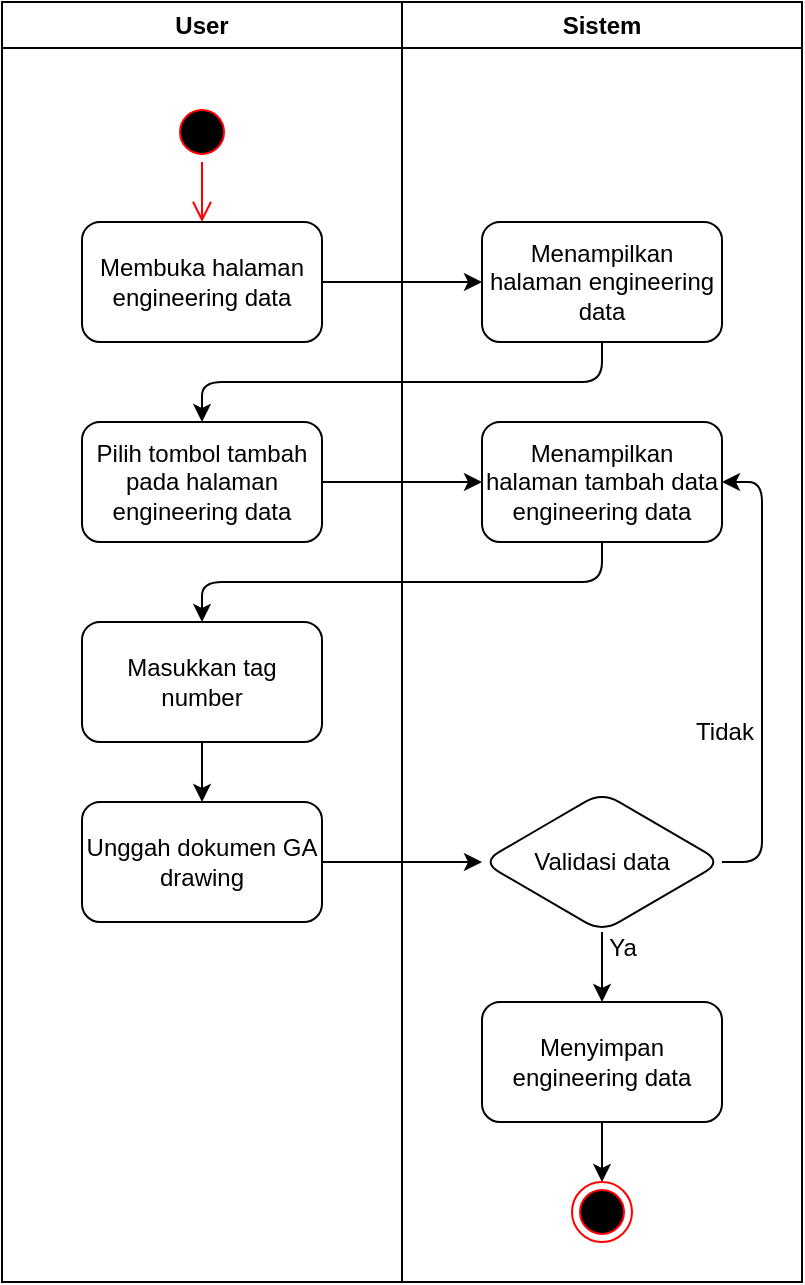 <mxfile>
    <diagram id="FZ-hHjJhba5RJSVoAlaR" name="Page-1">
        <mxGraphModel dx="1787" dy="740" grid="1" gridSize="10" guides="1" tooltips="1" connect="1" arrows="1" fold="1" page="1" pageScale="1" pageWidth="850" pageHeight="1100" math="0" shadow="0">
            <root>
                <mxCell id="0"/>
                <mxCell id="1" parent="0"/>
                <mxCell id="2" value="User" style="swimlane;whiteSpace=wrap;html=1;" parent="1" vertex="1">
                    <mxGeometry x="80" y="80" width="200" height="640" as="geometry"/>
                </mxCell>
                <mxCell id="4" value="" style="ellipse;html=1;shape=startState;fillColor=#000000;strokeColor=#ff0000;" parent="2" vertex="1">
                    <mxGeometry x="85" y="50" width="30" height="30" as="geometry"/>
                </mxCell>
                <mxCell id="5" value="" style="edgeStyle=orthogonalEdgeStyle;html=1;verticalAlign=bottom;endArrow=open;endSize=8;strokeColor=#ff0000;entryX=0.5;entryY=0;entryDx=0;entryDy=0;" parent="2" source="4" target="6" edge="1">
                    <mxGeometry relative="1" as="geometry">
                        <mxPoint x="100" y="140" as="targetPoint"/>
                    </mxGeometry>
                </mxCell>
                <mxCell id="10" value="" style="edgeStyle=none;html=1;" parent="2" source="6" target="9" edge="1">
                    <mxGeometry relative="1" as="geometry"/>
                </mxCell>
                <mxCell id="6" value="Membuka halaman engineering data" style="rounded=1;whiteSpace=wrap;html=1;" parent="2" vertex="1">
                    <mxGeometry x="40" y="110" width="120" height="60" as="geometry"/>
                </mxCell>
                <mxCell id="7" value="Pilih tombol tambah pada halaman engineering data" style="rounded=1;whiteSpace=wrap;html=1;" parent="2" vertex="1">
                    <mxGeometry x="40" y="210" width="120" height="60" as="geometry"/>
                </mxCell>
                <mxCell id="11" style="edgeStyle=none;html=1;exitX=0.5;exitY=1;exitDx=0;exitDy=0;entryX=0.5;entryY=0;entryDx=0;entryDy=0;" parent="2" source="9" target="7" edge="1">
                    <mxGeometry relative="1" as="geometry">
                        <Array as="points">
                            <mxPoint x="300" y="190"/>
                            <mxPoint x="100" y="190"/>
                        </Array>
                    </mxGeometry>
                </mxCell>
                <mxCell id="9" value="Menampilkan halaman engineering data" style="rounded=1;whiteSpace=wrap;html=1;" parent="2" vertex="1">
                    <mxGeometry x="240" y="110" width="120" height="60" as="geometry"/>
                </mxCell>
                <mxCell id="14" value="Masukkan tag number" style="rounded=1;whiteSpace=wrap;html=1;" parent="2" vertex="1">
                    <mxGeometry x="40" y="310" width="120" height="60" as="geometry"/>
                </mxCell>
                <mxCell id="16" value="Unggah dokumen GA drawing" style="rounded=1;whiteSpace=wrap;html=1;" parent="2" vertex="1">
                    <mxGeometry x="40" y="400" width="120" height="60" as="geometry"/>
                </mxCell>
                <mxCell id="17" value="" style="edgeStyle=none;html=1;" parent="2" source="14" target="16" edge="1">
                    <mxGeometry relative="1" as="geometry"/>
                </mxCell>
                <mxCell id="3" value="Sistem" style="swimlane;whiteSpace=wrap;html=1;" parent="1" vertex="1">
                    <mxGeometry x="280" y="80" width="200" height="640" as="geometry"/>
                </mxCell>
                <mxCell id="12" value="Menampilkan halaman tambah data engineering data" style="rounded=1;whiteSpace=wrap;html=1;" parent="3" vertex="1">
                    <mxGeometry x="40" y="210" width="120" height="60" as="geometry"/>
                </mxCell>
                <mxCell id="20" style="edgeStyle=none;html=1;exitX=1;exitY=0.5;exitDx=0;exitDy=0;entryX=1;entryY=0.5;entryDx=0;entryDy=0;" parent="3" source="18" target="12" edge="1">
                    <mxGeometry relative="1" as="geometry">
                        <Array as="points">
                            <mxPoint x="180" y="430"/>
                            <mxPoint x="180" y="240"/>
                        </Array>
                    </mxGeometry>
                </mxCell>
                <mxCell id="23" value="" style="edgeStyle=none;html=1;" parent="3" source="18" target="22" edge="1">
                    <mxGeometry relative="1" as="geometry"/>
                </mxCell>
                <mxCell id="18" value="Validasi data" style="rhombus;whiteSpace=wrap;html=1;rounded=1;" parent="3" vertex="1">
                    <mxGeometry x="40" y="395" width="120" height="70" as="geometry"/>
                </mxCell>
                <mxCell id="21" value="Tidak" style="text;html=1;align=center;verticalAlign=middle;resizable=0;points=[];autosize=1;strokeColor=none;fillColor=none;" parent="3" vertex="1">
                    <mxGeometry x="136" y="350" width="50" height="30" as="geometry"/>
                </mxCell>
                <mxCell id="26" value="" style="edgeStyle=none;html=1;" parent="3" source="22" target="25" edge="1">
                    <mxGeometry relative="1" as="geometry"/>
                </mxCell>
                <mxCell id="22" value="Menyimpan engineering data" style="rounded=1;whiteSpace=wrap;html=1;" parent="3" vertex="1">
                    <mxGeometry x="40" y="500" width="120" height="60" as="geometry"/>
                </mxCell>
                <mxCell id="25" value="" style="ellipse;html=1;shape=endState;fillColor=#000000;strokeColor=#ff0000;" parent="3" vertex="1">
                    <mxGeometry x="85" y="590" width="30" height="30" as="geometry"/>
                </mxCell>
                <mxCell id="13" value="" style="edgeStyle=none;html=1;" parent="1" source="7" target="12" edge="1">
                    <mxGeometry relative="1" as="geometry"/>
                </mxCell>
                <mxCell id="15" value="" style="edgeStyle=none;html=1;exitX=0.5;exitY=1;exitDx=0;exitDy=0;entryX=0.5;entryY=0;entryDx=0;entryDy=0;" parent="1" source="12" target="14" edge="1">
                    <mxGeometry relative="1" as="geometry">
                        <Array as="points">
                            <mxPoint x="380" y="370"/>
                            <mxPoint x="180" y="370"/>
                        </Array>
                    </mxGeometry>
                </mxCell>
                <mxCell id="19" value="" style="edgeStyle=none;html=1;" parent="1" source="16" target="18" edge="1">
                    <mxGeometry relative="1" as="geometry"/>
                </mxCell>
                <mxCell id="24" value="Ya" style="text;html=1;align=center;verticalAlign=middle;resizable=0;points=[];autosize=1;strokeColor=none;fillColor=none;" parent="1" vertex="1">
                    <mxGeometry x="370" y="538" width="40" height="30" as="geometry"/>
                </mxCell>
            </root>
        </mxGraphModel>
    </diagram>
</mxfile>